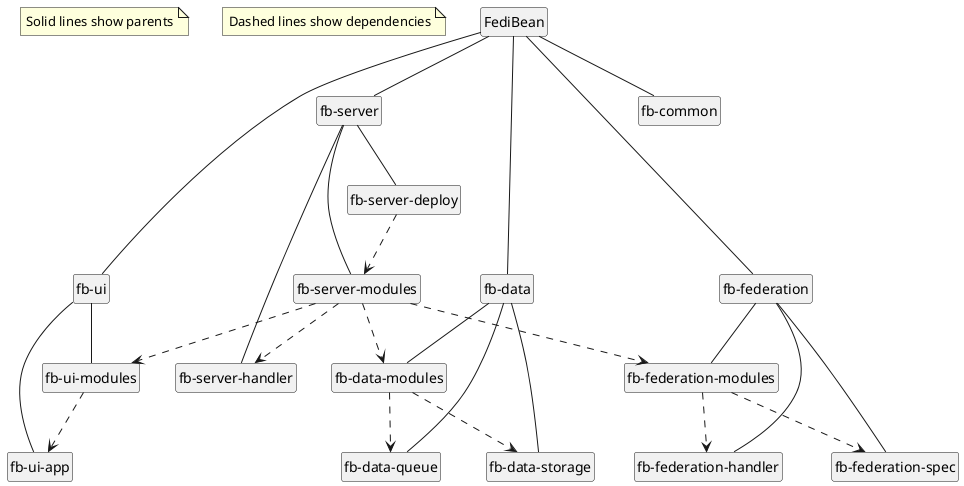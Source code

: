 @startuml
'https://plantuml.com/class-diagram
note "Solid lines show parents" as N1
note "Dashed lines show dependencies" as N2
FediBean -- "fb-server"
"fb-server" -- "fb-server-deploy"
"fb-server" -- "fb-server-modules"
"fb-server" -- "fb-server-handler"
FediBean -- "fb-ui"
"fb-ui" -- "fb-ui-app"
"fb-ui" -- "fb-ui-modules"
FediBean -- "fb-data"
"fb-data" -- "fb-data-modules"
"fb-data" -- "fb-data-storage"
"fb-data" -- "fb-data-queue"
FediBean -- "fb-common"
FediBean -- "fb-federation"
"fb-federation" -- "fb-federation-modules"
"fb-federation" -- "fb-federation-spec"
"fb-federation" -- "fb-federation-handler"

"fb-server-deploy" ..> "fb-server-modules"
"fb-server-modules" ..> "fb-server-handler"
"fb-server-modules" ..> "fb-ui-modules"
"fb-server-modules" ..> "fb-data-modules"
"fb-server-modules" ..> "fb-federation-modules"
"fb-ui-modules" ..> "fb-ui-app"
"fb-data-modules" ..> "fb-data-storage"
"fb-data-modules" ..> "fb-data-queue"
"fb-federation-modules" ..> "fb-federation-spec"
"fb-federation-modules" ..> "fb-federation-handler"
hide empty members
hide circle
@enduml
